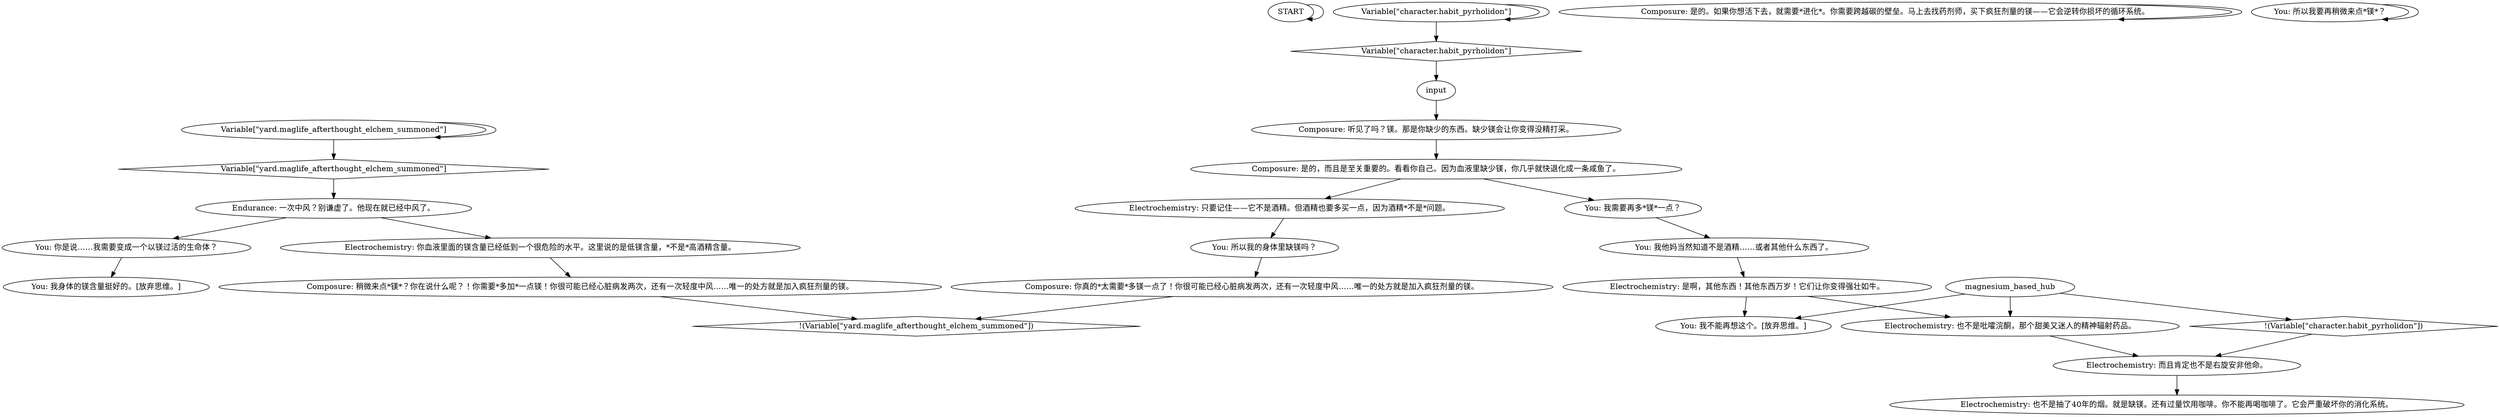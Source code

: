 # THOUGHT / MAGNESIUM BASED LIFE FORM
# MAGNESIUM BASED LIFE FORM INITIATION
#
#triggered in Cuno dialogue; as an Obsession!
# ==================================================
digraph G {
	  0 [label="START"];
	  1 [label="input"];
	  2 [label="Electrochemistry: 也不是吡嚯浣酮，那个甜美又迷人的精神辐射药品。"];
	  3 [label="You: 所以我的身体里缺镁吗？"];
	  4 [label="Electrochemistry: 而且肯定也不是右旋安非他命。"];
	  5 [label="Electrochemistry: 也不是抽了40年的烟。就是缺镁。还有过量饮用咖啡。你不能再喝咖啡了。它会严重破坏你的消化系统。"];
	  6 [label="Variable[\"character.habit_pyrholidon\"]"];
	  7 [label="Variable[\"character.habit_pyrholidon\"]", shape=diamond];
	  8 [label="!(Variable[\"character.habit_pyrholidon\"])", shape=diamond];
	  9 [label="You: 我他妈当然知道不是酒精……或者其他什么东西了。"];
	  10 [label="Composure: 你真的*太需要*多镁一点了！你很可能已经心脏病发两次，还有一次轻度中风……唯一的处方就是加入疯狂剂量的镁。"];
	  11 [label="Composure: 是的，而且是至关重要的。看看你自己。因为血液里缺少镁，你几乎就快退化成一条咸鱼了。"];
	  12 [label="Electrochemistry: 你血液里面的镁含量已经低到一个很危险的水平。这里说的是低镁含量，*不是*高酒精含量。"];
	  13 [label="You: 我不能再想这个。[放弃思维。]"];
	  14 [label="You: 我身体的镁含量挺好的。[放弃思维。]"];
	  15 [label="Composure: 是的。如果你想活下去，就需要*进化*。你需要跨越碳的壁垒。马上去找药剂师，买下疯狂剂量的镁——它会逆转你损坏的循环系统。"];
	  16 [label="Variable[\"yard.maglife_afterthought_elchem_summoned\"]"];
	  17 [label="Variable[\"yard.maglife_afterthought_elchem_summoned\"]", shape=diamond];
	  18 [label="!(Variable[\"yard.maglife_afterthought_elchem_summoned\"])", shape=diamond];
	  19 [label="Endurance: 一次中风？别谦虚了。他现在就已经中风了。"];
	  20 [label="Electrochemistry: 只要记住——它不是酒精。但酒精也要多买一点，因为酒精*不是*问题。"];
	  21 [label="You: 所以我要再稍微来点*镁*？"];
	  22 [label="Composure: 稍微来点*镁*？你在说什么呢？！你需要*多加*一点镁！你很可能已经心脏病发两次，还有一次轻度中风……唯一的处方就是加入疯狂剂量的镁。"];
	  23 [label="magnesium_based_hub"];
	  24 [label="Electrochemistry: 是啊，其他东西！其他东西万岁！它们让你变得强壮如牛。"];
	  25 [label="You: 你是说……我需要变成一个以镁过活的生命体？"];
	  26 [label="Composure: 听见了吗？镁。那是你缺少的东西。缺少镁会让你变得没精打采。"];
	  27 [label="You: 我需要再多*镁*一点？"];
	  0 -> 0
	  1 -> 26
	  2 -> 4
	  3 -> 10
	  4 -> 5
	  6 -> 6
	  6 -> 7
	  7 -> 1
	  8 -> 4
	  9 -> 24
	  10 -> 18
	  11 -> 27
	  11 -> 20
	  12 -> 22
	  15 -> 15
	  16 -> 16
	  16 -> 17
	  17 -> 19
	  19 -> 25
	  19 -> 12
	  20 -> 3
	  21 -> 21
	  22 -> 18
	  23 -> 8
	  23 -> 2
	  23 -> 13
	  24 -> 2
	  24 -> 13
	  25 -> 14
	  26 -> 11
	  27 -> 9
}

